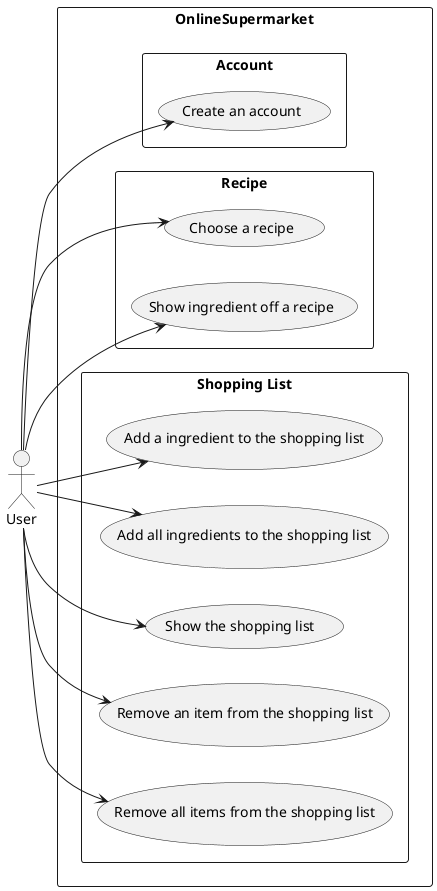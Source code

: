 @startuml
left to right direction

actor User
rectangle "OnlineSupermarket"{
rectangle "Account" {
    User --> (Create an account)

}

rectangle "Recipe"{
User --> (Choose a recipe)
User -->(Show ingredient off a recipe)
}

rectangle "Shopping List" {

    User -->(Add a ingredient to the shopping list)
    User -->(Add all ingredients to the shopping list)

    User -->(Show the shopping list )
    User -->(Remove an item from the shopping list)
    User -->(Remove all items from the shopping list)

}
}

@enduml